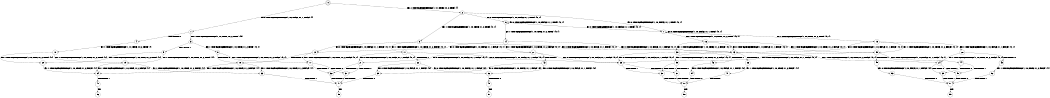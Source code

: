 digraph BCG {
size = "7, 10.5";
center = TRUE;
node [shape = circle];
0 [peripheries = 2];
0 -> 1 [label = "EX !0 !ATOMIC_EXCH_BRANCH (1, +0, FALSE, +1, 1, FALSE) !{}"];
0 -> 2 [label = "EX !1 !ATOMIC_EXCH_BRANCH (1, +1, TRUE, +0, 2, TRUE) !{}"];
1 -> 3 [label = "EX !1 !ATOMIC_EXCH_BRANCH (1, +1, TRUE, +0, 2, TRUE) !{0}"];
1 -> 4 [label = "TERMINATE !0"];
2 -> 5 [label = "EX !1 !ATOMIC_EXCH_BRANCH (1, +0, TRUE, +1, 2, TRUE) !{0, 1}"];
2 -> 6 [label = "EX !0 !ATOMIC_EXCH_BRANCH (1, +0, FALSE, +1, 1, TRUE) !{0, 1}"];
2 -> 7 [label = "EX !0 !ATOMIC_EXCH_BRANCH (1, +0, FALSE, +1, 1, TRUE) !{0, 1}"];
3 -> 8 [label = "EX !1 !ATOMIC_EXCH_BRANCH (1, +0, TRUE, +1, 2, TRUE) !{0, 1}"];
3 -> 9 [label = "TERMINATE !0"];
4 -> 10 [label = "EX !1 !ATOMIC_EXCH_BRANCH (1, +1, TRUE, +0, 2, TRUE) !{}"];
5 -> 11 [label = "EX !1 !ATOMIC_EXCH_BRANCH (1, +0, TRUE, +1, 2, FALSE) !{0, 1}"];
5 -> 12 [label = "EX !0 !ATOMIC_EXCH_BRANCH (1, +0, FALSE, +1, 1, FALSE) !{0, 1}"];
5 -> 13 [label = "EX !0 !ATOMIC_EXCH_BRANCH (1, +0, FALSE, +1, 1, FALSE) !{0, 1}"];
6 -> 6 [label = "EX !0 !ATOMIC_EXCH_BRANCH (1, +0, FALSE, +1, 1, TRUE) !{0, 1}"];
6 -> 14 [label = "EX !1 !ATOMIC_EXCH_BRANCH (1, +0, TRUE, +1, 2, TRUE) !{0, 1}"];
6 -> 7 [label = "EX !0 !ATOMIC_EXCH_BRANCH (1, +0, FALSE, +1, 1, TRUE) !{0, 1}"];
7 -> 15 [label = "EX !1 !ATOMIC_EXCH_BRANCH (1, +0, TRUE, +1, 2, TRUE) !{0, 1}"];
7 -> 7 [label = "EX !0 !ATOMIC_EXCH_BRANCH (1, +0, FALSE, +1, 1, TRUE) !{0, 1}"];
7 -> 16 [label = "EX !1 !ATOMIC_EXCH_BRANCH (1, +0, TRUE, +1, 2, TRUE) !{0, 1}"];
8 -> 17 [label = "EX !1 !ATOMIC_EXCH_BRANCH (1, +0, TRUE, +1, 2, FALSE) !{0, 1}"];
8 -> 18 [label = "TERMINATE !0"];
9 -> 19 [label = "EX !1 !ATOMIC_EXCH_BRANCH (1, +0, TRUE, +1, 2, TRUE) !{1}"];
9 -> 20 [label = "EX !1 !ATOMIC_EXCH_BRANCH (1, +0, TRUE, +1, 2, TRUE) !{1}"];
10 -> 19 [label = "EX !1 !ATOMIC_EXCH_BRANCH (1, +0, TRUE, +1, 2, TRUE) !{1}"];
10 -> 20 [label = "EX !1 !ATOMIC_EXCH_BRANCH (1, +0, TRUE, +1, 2, TRUE) !{1}"];
11 -> 21 [label = "EX !0 !ATOMIC_EXCH_BRANCH (1, +0, FALSE, +1, 1, FALSE) !{0, 1}"];
11 -> 22 [label = "TERMINATE !1"];
11 -> 23 [label = "EX !0 !ATOMIC_EXCH_BRANCH (1, +0, FALSE, +1, 1, FALSE) !{0, 1}"];
12 -> 17 [label = "EX !1 !ATOMIC_EXCH_BRANCH (1, +0, TRUE, +1, 2, FALSE) !{0, 1}"];
12 -> 18 [label = "TERMINATE !0"];
13 -> 24 [label = "EX !1 !ATOMIC_EXCH_BRANCH (1, +0, TRUE, +1, 2, FALSE) !{0, 1}"];
13 -> 25 [label = "EX !1 !ATOMIC_EXCH_BRANCH (1, +0, TRUE, +1, 2, FALSE) !{0, 1}"];
13 -> 26 [label = "TERMINATE !0"];
14 -> 12 [label = "EX !0 !ATOMIC_EXCH_BRANCH (1, +0, FALSE, +1, 1, FALSE) !{0, 1}"];
14 -> 27 [label = "EX !1 !ATOMIC_EXCH_BRANCH (1, +0, TRUE, +1, 2, FALSE) !{0, 1}"];
14 -> 13 [label = "EX !0 !ATOMIC_EXCH_BRANCH (1, +0, FALSE, +1, 1, FALSE) !{0, 1}"];
15 -> 28 [label = "EX !0 !ATOMIC_EXCH_BRANCH (1, +0, FALSE, +1, 1, FALSE) !{0, 1}"];
15 -> 29 [label = "EX !1 !ATOMIC_EXCH_BRANCH (1, +0, TRUE, +1, 2, FALSE) !{0, 1}"];
15 -> 13 [label = "EX !0 !ATOMIC_EXCH_BRANCH (1, +0, FALSE, +1, 1, FALSE) !{0, 1}"];
16 -> 29 [label = "EX !1 !ATOMIC_EXCH_BRANCH (1, +0, TRUE, +1, 2, FALSE) !{0, 1}"];
16 -> 13 [label = "EX !0 !ATOMIC_EXCH_BRANCH (1, +0, FALSE, +1, 1, FALSE) !{0, 1}"];
16 -> 30 [label = "EX !1 !ATOMIC_EXCH_BRANCH (1, +0, TRUE, +1, 2, FALSE) !{0, 1}"];
17 -> 31 [label = "TERMINATE !0"];
17 -> 32 [label = "TERMINATE !1"];
18 -> 33 [label = "EX !1 !ATOMIC_EXCH_BRANCH (1, +0, TRUE, +1, 2, FALSE) !{1}"];
18 -> 34 [label = "EX !1 !ATOMIC_EXCH_BRANCH (1, +0, TRUE, +1, 2, FALSE) !{1}"];
19 -> 33 [label = "EX !1 !ATOMIC_EXCH_BRANCH (1, +0, TRUE, +1, 2, FALSE) !{1}"];
19 -> 34 [label = "EX !1 !ATOMIC_EXCH_BRANCH (1, +0, TRUE, +1, 2, FALSE) !{1}"];
20 -> 34 [label = "EX !1 !ATOMIC_EXCH_BRANCH (1, +0, TRUE, +1, 2, FALSE) !{1}"];
21 -> 31 [label = "TERMINATE !0"];
21 -> 32 [label = "TERMINATE !1"];
22 -> 35 [label = "EX !0 !ATOMIC_EXCH_BRANCH (1, +0, FALSE, +1, 1, FALSE) !{0}"];
22 -> 36 [label = "EX !0 !ATOMIC_EXCH_BRANCH (1, +0, FALSE, +1, 1, FALSE) !{0}"];
23 -> 37 [label = "TERMINATE !0"];
23 -> 38 [label = "TERMINATE !1"];
24 -> 39 [label = "TERMINATE !0"];
24 -> 40 [label = "TERMINATE !1"];
25 -> 37 [label = "TERMINATE !0"];
25 -> 38 [label = "TERMINATE !1"];
26 -> 41 [label = "EX !1 !ATOMIC_EXCH_BRANCH (1, +0, TRUE, +1, 2, FALSE) !{1}"];
27 -> 21 [label = "EX !0 !ATOMIC_EXCH_BRANCH (1, +0, FALSE, +1, 1, FALSE) !{0, 1}"];
27 -> 42 [label = "TERMINATE !1"];
27 -> 23 [label = "EX !0 !ATOMIC_EXCH_BRANCH (1, +0, FALSE, +1, 1, FALSE) !{0, 1}"];
28 -> 24 [label = "EX !1 !ATOMIC_EXCH_BRANCH (1, +0, TRUE, +1, 2, FALSE) !{0, 1}"];
28 -> 43 [label = "TERMINATE !0"];
29 -> 44 [label = "EX !0 !ATOMIC_EXCH_BRANCH (1, +0, FALSE, +1, 1, FALSE) !{0, 1}"];
29 -> 45 [label = "TERMINATE !1"];
29 -> 23 [label = "EX !0 !ATOMIC_EXCH_BRANCH (1, +0, FALSE, +1, 1, FALSE) !{0, 1}"];
30 -> 23 [label = "EX !0 !ATOMIC_EXCH_BRANCH (1, +0, FALSE, +1, 1, FALSE) !{0, 1}"];
30 -> 46 [label = "TERMINATE !1"];
31 -> 47 [label = "TERMINATE !1"];
32 -> 47 [label = "TERMINATE !0"];
33 -> 47 [label = "TERMINATE !1"];
34 -> 48 [label = "TERMINATE !1"];
35 -> 47 [label = "TERMINATE !0"];
36 -> 49 [label = "TERMINATE !0"];
37 -> 50 [label = "TERMINATE !1"];
38 -> 50 [label = "TERMINATE !0"];
39 -> 51 [label = "TERMINATE !1"];
40 -> 51 [label = "TERMINATE !0"];
41 -> 50 [label = "TERMINATE !1"];
42 -> 35 [label = "EX !0 !ATOMIC_EXCH_BRANCH (1, +0, FALSE, +1, 1, FALSE) !{0}"];
42 -> 36 [label = "EX !0 !ATOMIC_EXCH_BRANCH (1, +0, FALSE, +1, 1, FALSE) !{0}"];
43 -> 52 [label = "EX !1 !ATOMIC_EXCH_BRANCH (1, +0, TRUE, +1, 2, FALSE) !{1}"];
44 -> 39 [label = "TERMINATE !0"];
44 -> 40 [label = "TERMINATE !1"];
45 -> 53 [label = "EX !0 !ATOMIC_EXCH_BRANCH (1, +0, FALSE, +1, 1, FALSE) !{0}"];
46 -> 54 [label = "EX !0 !ATOMIC_EXCH_BRANCH (1, +0, FALSE, +1, 1, FALSE) !{0}"];
47 -> 55 [label = "exit"];
48 -> 56 [label = "exit"];
49 -> 57 [label = "exit"];
50 -> 58 [label = "exit"];
51 -> 59 [label = "exit"];
52 -> 51 [label = "TERMINATE !1"];
53 -> 51 [label = "TERMINATE !0"];
54 -> 50 [label = "TERMINATE !0"];
}
